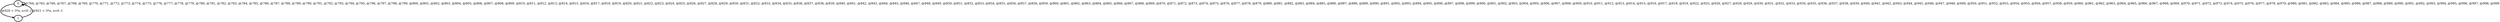 digraph G {
        node [style=rounded, penwidth=3, fontsize=20, shape=oval];
        "0" -> "0" [label="@764, @765, @766, @767, @768, @769, @770, @771, @772, @773, @774, @775, @776, @777, @778, @779, @780, @781, @782, @783, @784, @785, @786, @787, @788, @789, @790, @791, @792, @793, @794, @795, @796, @797, @798, @799, @800, @801, @802, @803, @804, @805, @806, @807, @808, @809, @810, @811, @812, @813, @814, @815, @816, @817, @818, @819, @820, @821, @822, @823, @824, @825, @826, @827, @828, @829, @830, @831, @832, @833, @834, @835, @836, @837, @838, @839, @840, @841, @842, @843, @844, @845, @846, @847, @848, @849, @850, @851, @852, @853, @854, @855, @856, @857, @858, @859, @860, @861, @862, @863, @864, @865, @866, @867, @868, @869, @870, @871, @872, @873, @874, @875, @876, @877, @878, @879, @880, @881, @882, @883, @884, @885, @886, @887, @888, @889, @890, @891, @892, @893, @894, @895, @896, @897, @898, @899, @900, @901, @902, @903, @904, @905, @906, @907, @908, @909, @910, @911, @912, @913, @914, @915, @916, @917, @918, @919, @922, @925, @926, @927, @928, @929, @930, @931, @932, @933, @934, @935, @936, @937, @938, @939, @940, @941, @942, @943, @944, @945, @946, @947, @948, @949, @950, @951, @952, @953, @954, @955, @956, @957, @958, @959, @960, @961, @962, @963, @964, @965, @966, @967, @968, @969, @970, @971, @972, @973, @974, @975, @976, @977, @978, @979, @980, @981, @982, @983, @984, @985, @986, @987, @988, @989, @990, @991, @992, @993, @994, @995, @996, @997, @998, @999", color=black,arrowsize=1,style=bold,penwidth=3,fontsize=20];
"0" -> "1" [label="@920 + 3*n, n=0..1", color=black,arrowsize=1,style=bold,penwidth=3,fontsize=20];
"1" -> "0" [label="@921 + 3*n, n=0..1", color=black,arrowsize=1,style=bold,penwidth=3,fontsize=20];
}
